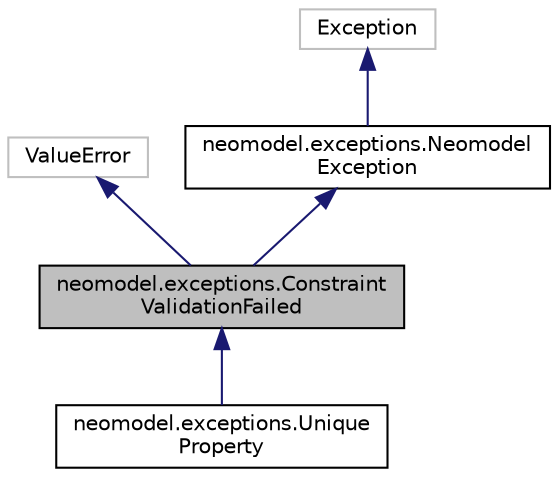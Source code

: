 digraph "neomodel.exceptions.ConstraintValidationFailed"
{
 // LATEX_PDF_SIZE
  edge [fontname="Helvetica",fontsize="10",labelfontname="Helvetica",labelfontsize="10"];
  node [fontname="Helvetica",fontsize="10",shape=record];
  Node1 [label="neomodel.exceptions.Constraint\lValidationFailed",height=0.2,width=0.4,color="black", fillcolor="grey75", style="filled", fontcolor="black",tooltip=" "];
  Node2 -> Node1 [dir="back",color="midnightblue",fontsize="10",style="solid",fontname="Helvetica"];
  Node2 [label="ValueError",height=0.2,width=0.4,color="grey75", fillcolor="white", style="filled",tooltip=" "];
  Node3 -> Node1 [dir="back",color="midnightblue",fontsize="10",style="solid",fontname="Helvetica"];
  Node3 [label="neomodel.exceptions.Neomodel\lException",height=0.2,width=0.4,color="black", fillcolor="white", style="filled",URL="$d5/d8e/classneomodel_1_1exceptions_1_1_neomodel_exception.html",tooltip=" "];
  Node4 -> Node3 [dir="back",color="midnightblue",fontsize="10",style="solid",fontname="Helvetica"];
  Node4 [label="Exception",height=0.2,width=0.4,color="grey75", fillcolor="white", style="filled",tooltip=" "];
  Node1 -> Node5 [dir="back",color="midnightblue",fontsize="10",style="solid",fontname="Helvetica"];
  Node5 [label="neomodel.exceptions.Unique\lProperty",height=0.2,width=0.4,color="black", fillcolor="white", style="filled",URL="$dd/d60/classneomodel_1_1exceptions_1_1_unique_property.html",tooltip=" "];
}
